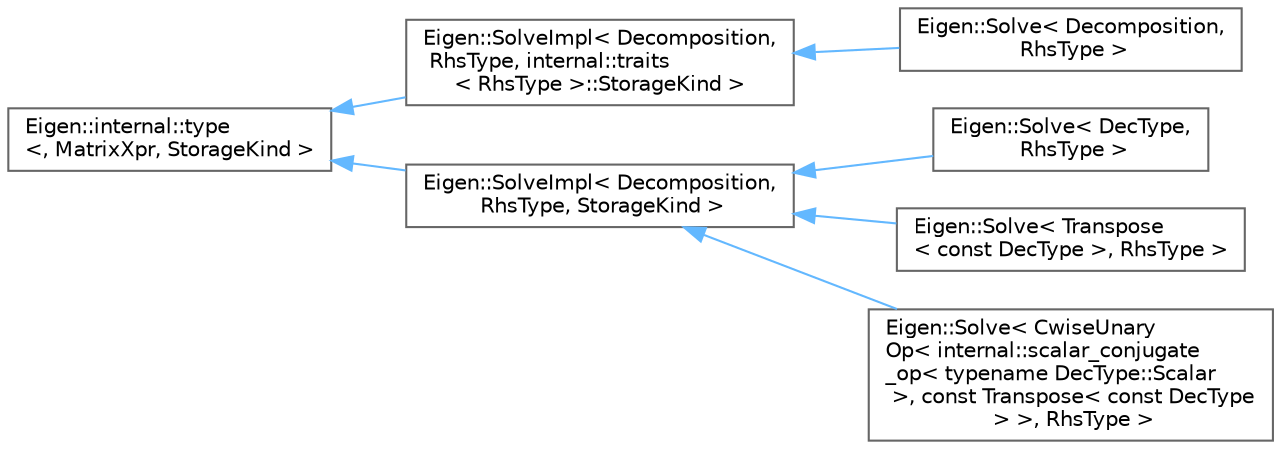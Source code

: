 digraph "Graphical Class Hierarchy"
{
 // LATEX_PDF_SIZE
  bgcolor="transparent";
  edge [fontname=Helvetica,fontsize=10,labelfontname=Helvetica,labelfontsize=10];
  node [fontname=Helvetica,fontsize=10,shape=box,height=0.2,width=0.4];
  rankdir="LR";
  Node0 [id="Node000000",label="Eigen::internal::type\l\<, MatrixXpr, StorageKind \>",height=0.2,width=0.4,color="grey40", fillcolor="white", style="filled",URL="$structEigen_1_1internal_1_1generic__xpr__base.html",tooltip=" "];
  Node0 -> Node1 [id="edge1195_Node000000_Node000001",dir="back",color="steelblue1",style="solid",tooltip=" "];
  Node1 [id="Node000001",label="Eigen::SolveImpl\< Decomposition,\l RhsType, internal::traits\l\< RhsType \>::StorageKind \>",height=0.2,width=0.4,color="grey40", fillcolor="white", style="filled",URL="$classEigen_1_1SolveImpl.html",tooltip=" "];
  Node1 -> Node2 [id="edge1196_Node000001_Node000002",dir="back",color="steelblue1",style="solid",tooltip=" "];
  Node2 [id="Node000002",label="Eigen::Solve\< Decomposition,\l RhsType \>",height=0.2,width=0.4,color="grey40", fillcolor="white", style="filled",URL="$classEigen_1_1Solve.html",tooltip="Pseudo expression representing a solving operation."];
  Node0 -> Node3 [id="edge1197_Node000000_Node000003",dir="back",color="steelblue1",style="solid",tooltip=" "];
  Node3 [id="Node000003",label="Eigen::SolveImpl\< Decomposition,\l RhsType, StorageKind \>",height=0.2,width=0.4,color="grey40", fillcolor="white", style="filled",URL="$classEigen_1_1SolveImpl.html",tooltip=" "];
  Node3 -> Node4 [id="edge1198_Node000003_Node000004",dir="back",color="steelblue1",style="solid",tooltip=" "];
  Node4 [id="Node000004",label="Eigen::Solve\< DecType,\l RhsType \>",height=0.2,width=0.4,color="grey40", fillcolor="white", style="filled",URL="$classEigen_1_1Solve.html",tooltip=" "];
  Node3 -> Node5 [id="edge1199_Node000003_Node000005",dir="back",color="steelblue1",style="solid",tooltip=" "];
  Node5 [id="Node000005",label="Eigen::Solve\< Transpose\l\< const DecType \>, RhsType \>",height=0.2,width=0.4,color="grey40", fillcolor="white", style="filled",URL="$classEigen_1_1Solve.html",tooltip=" "];
  Node3 -> Node6 [id="edge1200_Node000003_Node000006",dir="back",color="steelblue1",style="solid",tooltip=" "];
  Node6 [id="Node000006",label="Eigen::Solve\< CwiseUnary\lOp\< internal::scalar_conjugate\l_op\< typename DecType::Scalar\l \>, const Transpose\< const DecType\l \> \>, RhsType \>",height=0.2,width=0.4,color="grey40", fillcolor="white", style="filled",URL="$classEigen_1_1Solve.html",tooltip=" "];
}
